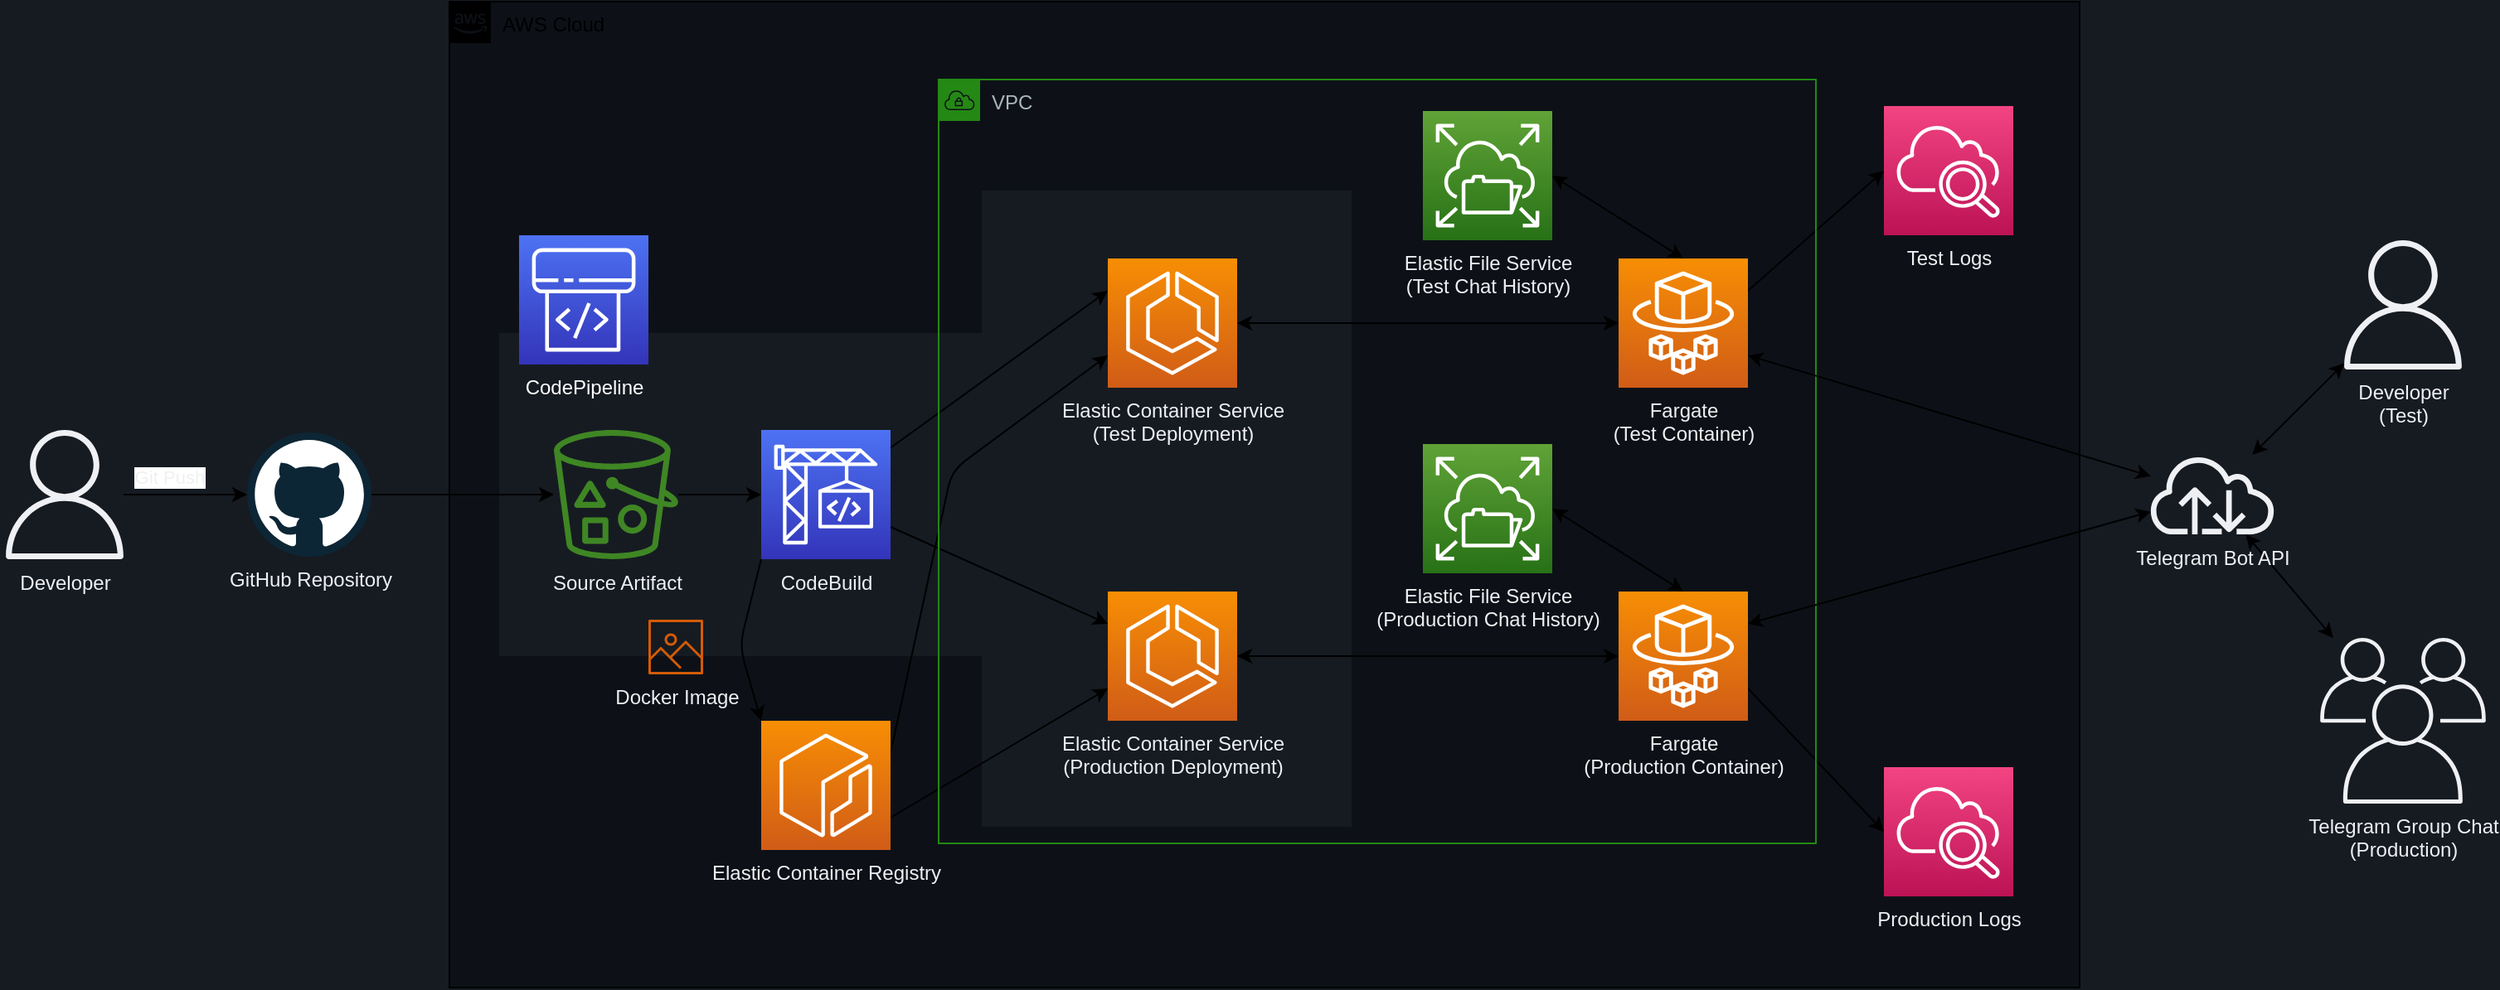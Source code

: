 <mxfile>
    <diagram id="OdDofp1JgSiZ3Kcg-Kp7" name="Page-1">
        <mxGraphModel dx="2471" dy="1312" grid="0" gridSize="10" guides="1" tooltips="1" connect="1" arrows="1" fold="1" page="0" pageScale="1" pageWidth="850" pageHeight="1100" background="#161b22" math="0" shadow="0">
            <root>
                <mxCell id="0"/>
                <mxCell id="1" parent="0"/>
                <mxCell id="11" value="AWS Cloud" style="points=[[0,0],[0.25,0],[0.5,0],[0.75,0],[1,0],[1,0.25],[1,0.5],[1,0.75],[1,1],[0.75,1],[0.5,1],[0.25,1],[0,1],[0,0.75],[0,0.5],[0,0.25]];outlineConnect=0;html=1;whiteSpace=wrap;fontSize=12;fontStyle=0;container=1;pointerEvents=0;collapsible=0;recursiveResize=0;shape=mxgraph.aws4.group;grIcon=mxgraph.aws4.group_aws_cloud_alt;verticalAlign=top;align=left;spacingLeft=30;dashed=0;fillColor=#0d1117;" vertex="1" parent="1">
                    <mxGeometry x="-2" y="293" width="983" height="595" as="geometry"/>
                </mxCell>
                <mxCell id="62" value="" style="fillColor=#161b22;strokeColor=none;dashed=0;verticalAlign=top;fontStyle=0;fontColor=#EFF0F3;rounded=0;" vertex="1" parent="11">
                    <mxGeometry x="321" y="114" width="223" height="384" as="geometry"/>
                </mxCell>
                <mxCell id="14" value="" style="fillColor=#161b22;strokeColor=none;dashed=0;verticalAlign=top;fontStyle=0;fontColor=#EFF0F3;rounded=0;" vertex="1" parent="11">
                    <mxGeometry x="30" y="200" width="339" height="195" as="geometry"/>
                </mxCell>
                <mxCell id="4" value="&lt;font color=&quot;#ffffff&quot;&gt;CodePipeline&lt;/font&gt;" style="sketch=0;points=[[0,0,0],[0.25,0,0],[0.5,0,0],[0.75,0,0],[1,0,0],[0,1,0],[0.25,1,0],[0.5,1,0],[0.75,1,0],[1,1,0],[0,0.25,0],[0,0.5,0],[0,0.75,0],[1,0.25,0],[1,0.5,0],[1,0.75,0]];outlineConnect=0;fontColor=#232F3E;gradientColor=#4D72F3;gradientDirection=north;fillColor=#3334B9;strokeColor=#ffffff;dashed=0;verticalLabelPosition=bottom;verticalAlign=top;align=center;html=1;fontSize=12;fontStyle=0;aspect=fixed;shape=mxgraph.aws4.resourceIcon;resIcon=mxgraph.aws4.codepipeline;" vertex="1" parent="11">
                    <mxGeometry x="42" y="141" width="78" height="78" as="geometry"/>
                </mxCell>
                <mxCell id="32" style="edgeStyle=none;html=1;entryX=0;entryY=0;entryDx=0;entryDy=0;entryPerimeter=0;fontColor=#EFF0F3;exitX=0;exitY=1;exitDx=0;exitDy=0;exitPerimeter=0;" edge="1" parent="11" source="2" target="5">
                    <mxGeometry relative="1" as="geometry">
                        <Array as="points">
                            <mxPoint x="175" y="389"/>
                        </Array>
                    </mxGeometry>
                </mxCell>
                <mxCell id="36" value="" style="edgeStyle=none;html=1;fontColor=#EFF0F3;entryX=0;entryY=0.25;entryDx=0;entryDy=0;entryPerimeter=0;shadow=0;" edge="1" parent="11" source="2" target="31">
                    <mxGeometry relative="1" as="geometry"/>
                </mxCell>
                <mxCell id="65" style="edgeStyle=none;html=1;exitX=1;exitY=0.75;exitDx=0;exitDy=0;exitPerimeter=0;entryX=0;entryY=0.25;entryDx=0;entryDy=0;entryPerimeter=0;shadow=0;fontColor=#EFF0F3;" edge="1" parent="11" source="2" target="6">
                    <mxGeometry relative="1" as="geometry"/>
                </mxCell>
                <mxCell id="2" value="&lt;font color=&quot;#eff0f3&quot;&gt;CodeBuild&lt;/font&gt;" style="sketch=0;points=[[0,0,0],[0.25,0,0],[0.5,0,0],[0.75,0,0],[1,0,0],[0,1,0],[0.25,1,0],[0.5,1,0],[0.75,1,0],[1,1,0],[0,0.25,0],[0,0.5,0],[0,0.75,0],[1,0.25,0],[1,0.5,0],[1,0.75,0]];outlineConnect=0;fontColor=#232F3E;gradientColor=#4D72F3;gradientDirection=north;fillColor=#3334B9;strokeColor=#ffffff;dashed=0;verticalLabelPosition=bottom;verticalAlign=top;align=center;html=1;fontSize=12;fontStyle=0;aspect=fixed;shape=mxgraph.aws4.resourceIcon;resIcon=mxgraph.aws4.codebuild;" vertex="1" parent="11">
                    <mxGeometry x="188" y="258.5" width="78" height="78" as="geometry"/>
                </mxCell>
                <mxCell id="8" value="&lt;font color=&quot;#eff0f3&quot;&gt;Docker Image&lt;/font&gt;" style="sketch=0;outlineConnect=0;fontColor=#232F3E;gradientColor=none;fillColor=#D45B07;strokeColor=none;dashed=0;verticalLabelPosition=bottom;verticalAlign=top;align=center;html=1;fontSize=12;fontStyle=0;aspect=fixed;pointerEvents=1;shape=mxgraph.aws4.container_registry_image;" vertex="1" parent="11">
                    <mxGeometry x="120" y="373" width="33" height="33" as="geometry"/>
                </mxCell>
                <mxCell id="63" style="edgeStyle=none;html=1;exitX=1;exitY=0.25;exitDx=0;exitDy=0;exitPerimeter=0;entryX=0;entryY=0.75;entryDx=0;entryDy=0;entryPerimeter=0;shadow=0;fontColor=#EFF0F3;" edge="1" parent="11" source="5" target="31">
                    <mxGeometry relative="1" as="geometry">
                        <Array as="points">
                            <mxPoint x="303" y="283"/>
                        </Array>
                    </mxGeometry>
                </mxCell>
                <mxCell id="64" style="edgeStyle=none;html=1;exitX=1;exitY=0.75;exitDx=0;exitDy=0;exitPerimeter=0;entryX=0;entryY=0.75;entryDx=0;entryDy=0;entryPerimeter=0;shadow=0;fontColor=#EFF0F3;" edge="1" parent="11" source="5" target="6">
                    <mxGeometry relative="1" as="geometry"/>
                </mxCell>
                <mxCell id="5" value="&lt;font color=&quot;#eff0f3&quot;&gt;Elastic Container Registry&lt;/font&gt;" style="sketch=0;points=[[0,0,0],[0.25,0,0],[0.5,0,0],[0.75,0,0],[1,0,0],[0,1,0],[0.25,1,0],[0.5,1,0],[0.75,1,0],[1,1,0],[0,0.25,0],[0,0.5,0],[0,0.75,0],[1,0.25,0],[1,0.5,0],[1,0.75,0]];outlineConnect=0;fontColor=#232F3E;gradientColor=#F78E04;gradientDirection=north;fillColor=#D05C17;strokeColor=#ffffff;dashed=0;verticalLabelPosition=bottom;verticalAlign=top;align=center;html=1;fontSize=12;fontStyle=0;aspect=fixed;shape=mxgraph.aws4.resourceIcon;resIcon=mxgraph.aws4.ecr;" vertex="1" parent="11">
                    <mxGeometry x="188" y="434" width="78" height="78" as="geometry"/>
                </mxCell>
                <mxCell id="30" value="" style="edgeStyle=none;html=1;fontColor=#EFF0F3;" edge="1" parent="11" source="17" target="2">
                    <mxGeometry relative="1" as="geometry"/>
                </mxCell>
                <mxCell id="17" value="&lt;font color=&quot;#eff0f3&quot;&gt;Source Artifact&lt;/font&gt;" style="sketch=0;outlineConnect=0;fontColor=#232F3E;gradientColor=none;fillColor=#3F8624;strokeColor=none;dashed=0;verticalLabelPosition=bottom;verticalAlign=top;align=center;html=1;fontSize=12;fontStyle=0;aspect=fixed;pointerEvents=1;shape=mxgraph.aws4.bucket_with_objects;" vertex="1" parent="11">
                    <mxGeometry x="63" y="258.5" width="75" height="78" as="geometry"/>
                </mxCell>
                <mxCell id="67" style="edgeStyle=none;sketch=0;html=1;exitX=1;exitY=0.5;exitDx=0;exitDy=0;exitPerimeter=0;entryX=0;entryY=0.5;entryDx=0;entryDy=0;entryPerimeter=0;shadow=0;fontColor=#EFF0F3;startArrow=classic;startFill=1;" edge="1" parent="11" source="6" target="7">
                    <mxGeometry relative="1" as="geometry"/>
                </mxCell>
                <mxCell id="6" value="&lt;font color=&quot;#eff0f3&quot;&gt;Elastic Container Service&lt;br&gt;(Production Deployment)&lt;br&gt;&lt;/font&gt;" style="sketch=0;points=[[0,0,0],[0.25,0,0],[0.5,0,0],[0.75,0,0],[1,0,0],[0,1,0],[0.25,1,0],[0.5,1,0],[0.75,1,0],[1,1,0],[0,0.25,0],[0,0.5,0],[0,0.75,0],[1,0.25,0],[1,0.5,0],[1,0.75,0]];outlineConnect=0;fontColor=#232F3E;gradientColor=#F78E04;gradientDirection=north;fillColor=#D05C17;strokeColor=#ffffff;dashed=0;verticalLabelPosition=bottom;verticalAlign=top;align=center;html=1;fontSize=12;fontStyle=0;aspect=fixed;shape=mxgraph.aws4.resourceIcon;resIcon=mxgraph.aws4.ecs;" vertex="1" parent="11">
                    <mxGeometry x="397" y="356" width="78" height="78" as="geometry"/>
                </mxCell>
                <mxCell id="66" style="edgeStyle=none;html=1;exitX=1;exitY=0.5;exitDx=0;exitDy=0;exitPerimeter=0;entryX=0;entryY=0.5;entryDx=0;entryDy=0;entryPerimeter=0;shadow=0;fontColor=#EFF0F3;startArrow=classic;startFill=1;" edge="1" parent="11" source="31" target="38">
                    <mxGeometry relative="1" as="geometry"/>
                </mxCell>
                <mxCell id="31" value="&lt;font color=&quot;#eff0f3&quot;&gt;Elastic Container Service&lt;br&gt;(Test Deployment)&lt;br&gt;&lt;/font&gt;" style="sketch=0;points=[[0,0,0],[0.25,0,0],[0.5,0,0],[0.75,0,0],[1,0,0],[0,1,0],[0.25,1,0],[0.5,1,0],[0.75,1,0],[1,1,0],[0,0.25,0],[0,0.5,0],[0,0.75,0],[1,0.25,0],[1,0.5,0],[1,0.75,0]];outlineConnect=0;fontColor=#232F3E;gradientColor=#F78E04;gradientDirection=north;fillColor=#D05C17;strokeColor=#ffffff;dashed=0;verticalLabelPosition=bottom;verticalAlign=top;align=center;html=1;fontSize=12;fontStyle=0;aspect=fixed;shape=mxgraph.aws4.resourceIcon;resIcon=mxgraph.aws4.ecs;" vertex="1" parent="11">
                    <mxGeometry x="397" y="155" width="78" height="78" as="geometry"/>
                </mxCell>
                <mxCell id="76" style="edgeStyle=none;sketch=0;html=1;exitX=1;exitY=0.75;exitDx=0;exitDy=0;exitPerimeter=0;entryX=0;entryY=0.5;entryDx=0;entryDy=0;entryPerimeter=0;shadow=0;fontColor=#EFF0F3;startArrow=none;startFill=0;" edge="1" parent="11" source="7" target="61">
                    <mxGeometry relative="1" as="geometry"/>
                </mxCell>
                <mxCell id="7" value="&lt;font color=&quot;#eff0f3&quot;&gt;Fargate&lt;br&gt;(Production Container)&lt;br&gt;&lt;/font&gt;" style="sketch=0;points=[[0,0,0],[0.25,0,0],[0.5,0,0],[0.75,0,0],[1,0,0],[0,1,0],[0.25,1,0],[0.5,1,0],[0.75,1,0],[1,1,0],[0,0.25,0],[0,0.5,0],[0,0.75,0],[1,0.25,0],[1,0.5,0],[1,0.75,0]];outlineConnect=0;fontColor=#232F3E;gradientColor=#F78E04;gradientDirection=north;fillColor=#D05C17;strokeColor=#ffffff;dashed=0;verticalLabelPosition=bottom;verticalAlign=top;align=center;html=1;fontSize=12;fontStyle=0;aspect=fixed;shape=mxgraph.aws4.resourceIcon;resIcon=mxgraph.aws4.fargate;" vertex="1" parent="11">
                    <mxGeometry x="705" y="356" width="78" height="78" as="geometry"/>
                </mxCell>
                <mxCell id="75" style="edgeStyle=none;sketch=0;html=1;exitX=1;exitY=0.25;exitDx=0;exitDy=0;exitPerimeter=0;entryX=0;entryY=0.5;entryDx=0;entryDy=0;entryPerimeter=0;shadow=0;fontColor=#EFF0F3;startArrow=none;startFill=0;" edge="1" parent="11" source="38" target="70">
                    <mxGeometry relative="1" as="geometry"/>
                </mxCell>
                <mxCell id="38" value="&lt;font color=&quot;#eff0f3&quot;&gt;Fargate&lt;br&gt;(Test Container)&lt;br&gt;&lt;/font&gt;" style="sketch=0;points=[[0,0,0],[0.25,0,0],[0.5,0,0],[0.75,0,0],[1,0,0],[0,1,0],[0.25,1,0],[0.5,1,0],[0.75,1,0],[1,1,0],[0,0.25,0],[0,0.5,0],[0,0.75,0],[1,0.25,0],[1,0.5,0],[1,0.75,0]];outlineConnect=0;fontColor=#232F3E;gradientColor=#F78E04;gradientDirection=north;fillColor=#D05C17;strokeColor=#ffffff;dashed=0;verticalLabelPosition=bottom;verticalAlign=top;align=center;html=1;fontSize=12;fontStyle=0;aspect=fixed;shape=mxgraph.aws4.resourceIcon;resIcon=mxgraph.aws4.fargate;" vertex="1" parent="11">
                    <mxGeometry x="705" y="155" width="78" height="78" as="geometry"/>
                </mxCell>
                <mxCell id="68" style="edgeStyle=none;sketch=0;html=1;exitX=1;exitY=0.5;exitDx=0;exitDy=0;exitPerimeter=0;entryX=0.5;entryY=0;entryDx=0;entryDy=0;entryPerimeter=0;shadow=0;fontColor=#EFF0F3;startArrow=classic;startFill=1;" edge="1" parent="11" source="48" target="38">
                    <mxGeometry relative="1" as="geometry"/>
                </mxCell>
                <mxCell id="48" value="&lt;font color=&quot;#eff0f3&quot;&gt;Elastic File Service&lt;br&gt;(Test Chat History)&lt;br&gt;&lt;/font&gt;" style="sketch=0;points=[[0,0,0],[0.25,0,0],[0.5,0,0],[0.75,0,0],[1,0,0],[0,1,0],[0.25,1,0],[0.5,1,0],[0.75,1,0],[1,1,0],[0,0.25,0],[0,0.5,0],[0,0.75,0],[1,0.25,0],[1,0.5,0],[1,0.75,0]];outlineConnect=0;fontColor=#232F3E;gradientColor=#60A337;gradientDirection=north;fillColor=#277116;strokeColor=#ffffff;dashed=0;verticalLabelPosition=bottom;verticalAlign=top;align=center;html=1;fontSize=12;fontStyle=0;aspect=fixed;shape=mxgraph.aws4.resourceIcon;resIcon=mxgraph.aws4.elastic_file_system;" vertex="1" parent="11">
                    <mxGeometry x="587" y="66" width="78" height="78" as="geometry"/>
                </mxCell>
                <mxCell id="69" style="edgeStyle=none;sketch=0;html=1;exitX=1;exitY=0.5;exitDx=0;exitDy=0;exitPerimeter=0;entryX=0.5;entryY=0;entryDx=0;entryDy=0;entryPerimeter=0;shadow=0;fontColor=#EFF0F3;startArrow=classic;startFill=1;" edge="1" parent="11" source="18" target="7">
                    <mxGeometry relative="1" as="geometry"/>
                </mxCell>
                <mxCell id="18" value="&lt;font color=&quot;#eff0f3&quot;&gt;Elastic File Service&lt;br&gt;(Production Chat History)&lt;br&gt;&lt;/font&gt;" style="sketch=0;points=[[0,0,0],[0.25,0,0],[0.5,0,0],[0.75,0,0],[1,0,0],[0,1,0],[0.25,1,0],[0.5,1,0],[0.75,1,0],[1,1,0],[0,0.25,0],[0,0.5,0],[0,0.75,0],[1,0.25,0],[1,0.5,0],[1,0.75,0]];outlineConnect=0;fontColor=#232F3E;gradientColor=#60A337;gradientDirection=north;fillColor=#277116;strokeColor=#ffffff;dashed=0;verticalLabelPosition=bottom;verticalAlign=top;align=center;html=1;fontSize=12;fontStyle=0;aspect=fixed;shape=mxgraph.aws4.resourceIcon;resIcon=mxgraph.aws4.elastic_file_system;" vertex="1" parent="11">
                    <mxGeometry x="587" y="267" width="78" height="78" as="geometry"/>
                </mxCell>
                <mxCell id="60" value="VPC" style="points=[[0,0],[0.25,0],[0.5,0],[0.75,0],[1,0],[1,0.25],[1,0.5],[1,0.75],[1,1],[0.75,1],[0.5,1],[0.25,1],[0,1],[0,0.75],[0,0.5],[0,0.25]];outlineConnect=0;gradientColor=none;html=1;whiteSpace=wrap;fontSize=12;fontStyle=0;container=1;pointerEvents=0;collapsible=0;recursiveResize=0;shape=mxgraph.aws4.group;grIcon=mxgraph.aws4.group_vpc;strokeColor=#248814;fillColor=none;verticalAlign=top;align=left;spacingLeft=30;fontColor=#AAB7B8;dashed=0;rounded=0;" vertex="1" parent="11">
                    <mxGeometry x="295" y="47" width="529" height="461" as="geometry"/>
                </mxCell>
                <mxCell id="70" value="&lt;font color=&quot;#eff0f3&quot;&gt;Test Logs&lt;/font&gt;" style="sketch=0;points=[[0,0,0],[0.25,0,0],[0.5,0,0],[0.75,0,0],[1,0,0],[0,1,0],[0.25,1,0],[0.5,1,0],[0.75,1,0],[1,1,0],[0,0.25,0],[0,0.5,0],[0,0.75,0],[1,0.25,0],[1,0.5,0],[1,0.75,0]];points=[[0,0,0],[0.25,0,0],[0.5,0,0],[0.75,0,0],[1,0,0],[0,1,0],[0.25,1,0],[0.5,1,0],[0.75,1,0],[1,1,0],[0,0.25,0],[0,0.5,0],[0,0.75,0],[1,0.25,0],[1,0.5,0],[1,0.75,0]];outlineConnect=0;fontColor=#232F3E;gradientColor=#F34482;gradientDirection=north;fillColor=#BC1356;strokeColor=#ffffff;dashed=0;verticalLabelPosition=bottom;verticalAlign=top;align=center;html=1;fontSize=12;fontStyle=0;aspect=fixed;shape=mxgraph.aws4.resourceIcon;resIcon=mxgraph.aws4.cloudwatch_2;rounded=0;" vertex="1" parent="11">
                    <mxGeometry x="865" y="63" width="78" height="78" as="geometry"/>
                </mxCell>
                <mxCell id="61" value="&lt;font color=&quot;#eff0f3&quot;&gt;Production&amp;nbsp;Logs&lt;/font&gt;" style="sketch=0;points=[[0,0,0],[0.25,0,0],[0.5,0,0],[0.75,0,0],[1,0,0],[0,1,0],[0.25,1,0],[0.5,1,0],[0.75,1,0],[1,1,0],[0,0.25,0],[0,0.5,0],[0,0.75,0],[1,0.25,0],[1,0.5,0],[1,0.75,0]];points=[[0,0,0],[0.25,0,0],[0.5,0,0],[0.75,0,0],[1,0,0],[0,1,0],[0.25,1,0],[0.5,1,0],[0.75,1,0],[1,1,0],[0,0.25,0],[0,0.5,0],[0,0.75,0],[1,0.25,0],[1,0.5,0],[1,0.75,0]];outlineConnect=0;fontColor=#232F3E;gradientColor=#F34482;gradientDirection=north;fillColor=#BC1356;strokeColor=#ffffff;dashed=0;verticalLabelPosition=bottom;verticalAlign=top;align=center;html=1;fontSize=12;fontStyle=0;aspect=fixed;shape=mxgraph.aws4.resourceIcon;resIcon=mxgraph.aws4.cloudwatch_2;rounded=0;" vertex="1" parent="11">
                    <mxGeometry x="865" y="462" width="78" height="78" as="geometry"/>
                </mxCell>
                <mxCell id="29" value="" style="edgeStyle=none;html=1;fontColor=#EFF0F3;" edge="1" parent="1" source="3" target="17">
                    <mxGeometry relative="1" as="geometry"/>
                </mxCell>
                <mxCell id="3" value="&lt;font color=&quot;#eff0f3&quot;&gt;GitHub Repository&lt;/font&gt;" style="dashed=0;outlineConnect=0;html=1;align=center;labelPosition=center;verticalLabelPosition=bottom;verticalAlign=top;shape=mxgraph.weblogos.github" vertex="1" parent="1">
                    <mxGeometry x="-124" y="553" width="75" height="75" as="geometry"/>
                </mxCell>
                <mxCell id="77" value="" style="edgeStyle=none;sketch=0;html=1;shadow=0;fontColor=#EFF0F3;startArrow=classic;startFill=1;" edge="1" parent="1" source="12" target="72">
                    <mxGeometry relative="1" as="geometry"/>
                </mxCell>
                <mxCell id="12" value="&lt;font color=&quot;#eff0f3&quot;&gt;Telegram Group Chat&lt;br&gt;(Production)&lt;br&gt;&lt;/font&gt;" style="sketch=0;outlineConnect=0;gradientColor=none;fontColor=#545B64;strokeColor=none;fillColor=#EFF0F3;dashed=0;verticalLabelPosition=bottom;verticalAlign=top;align=center;html=1;fontSize=12;fontStyle=0;aspect=fixed;shape=mxgraph.aws4.illustration_users;pointerEvents=1" vertex="1" parent="1">
                    <mxGeometry x="1126" y="677" width="100" height="100" as="geometry"/>
                </mxCell>
                <mxCell id="25" value="" style="edgeStyle=none;html=1;fontColor=#EFF0F3;" edge="1" parent="1" source="21" target="3">
                    <mxGeometry relative="1" as="geometry"/>
                </mxCell>
                <mxCell id="27" value="Git Push" style="edgeLabel;html=1;align=center;verticalAlign=middle;resizable=0;points=[];fontColor=#EFF0F3;" vertex="1" connectable="0" parent="25">
                    <mxGeometry x="0.252" y="-1" relative="1" as="geometry">
                        <mxPoint x="-19" y="-12" as="offset"/>
                    </mxGeometry>
                </mxCell>
                <mxCell id="21" value="&lt;font color=&quot;#eff0f3&quot;&gt;Developer&lt;/font&gt;" style="sketch=0;outlineConnect=0;fontColor=#232F3E;gradientColor=none;fillColor=#EFF0F3;strokeColor=none;dashed=0;verticalLabelPosition=bottom;verticalAlign=top;align=center;html=1;fontSize=12;fontStyle=0;aspect=fixed;pointerEvents=1;shape=mxgraph.aws4.user;rounded=0;" vertex="1" parent="1">
                    <mxGeometry x="-273" y="551.5" width="78" height="78" as="geometry"/>
                </mxCell>
                <mxCell id="72" value="&lt;font color=&quot;#eff0f3&quot;&gt;Telegram Bot API&lt;/font&gt;" style="sketch=0;outlineConnect=0;fontColor=#232F3E;gradientColor=none;fillColor=#EFF0F3;strokeColor=none;dashed=0;verticalLabelPosition=bottom;verticalAlign=top;align=center;html=1;fontSize=12;fontStyle=0;aspect=fixed;pointerEvents=1;shape=mxgraph.aws4.internet;rounded=0;" vertex="1" parent="1">
                    <mxGeometry x="1022" y="566.5" width="78" height="48" as="geometry"/>
                </mxCell>
                <mxCell id="73" style="edgeStyle=none;sketch=0;html=1;exitX=1;exitY=0.75;exitDx=0;exitDy=0;exitPerimeter=0;shadow=0;fontColor=#EFF0F3;startArrow=classic;startFill=1;" edge="1" parent="1" source="38" target="72">
                    <mxGeometry relative="1" as="geometry"/>
                </mxCell>
                <mxCell id="74" style="edgeStyle=none;sketch=0;html=1;exitX=1;exitY=0.25;exitDx=0;exitDy=0;exitPerimeter=0;shadow=0;fontColor=#EFF0F3;startArrow=classic;startFill=1;" edge="1" parent="1" source="7" target="72">
                    <mxGeometry relative="1" as="geometry"/>
                </mxCell>
                <mxCell id="79" style="edgeStyle=none;sketch=0;html=1;shadow=0;fontColor=#EFF0F3;startArrow=classic;startFill=1;" edge="1" parent="1" source="78" target="72">
                    <mxGeometry relative="1" as="geometry"/>
                </mxCell>
                <mxCell id="78" value="&lt;font color=&quot;#eff0f3&quot;&gt;Developer&lt;br&gt;(Test)&lt;br&gt;&lt;/font&gt;" style="sketch=0;outlineConnect=0;fontColor=#232F3E;gradientColor=none;fillColor=#EFF0F3;strokeColor=none;dashed=0;verticalLabelPosition=bottom;verticalAlign=top;align=center;html=1;fontSize=12;fontStyle=0;aspect=fixed;pointerEvents=1;shape=mxgraph.aws4.user;rounded=0;" vertex="1" parent="1">
                    <mxGeometry x="1137" y="437" width="78" height="78" as="geometry"/>
                </mxCell>
            </root>
        </mxGraphModel>
    </diagram>
</mxfile>